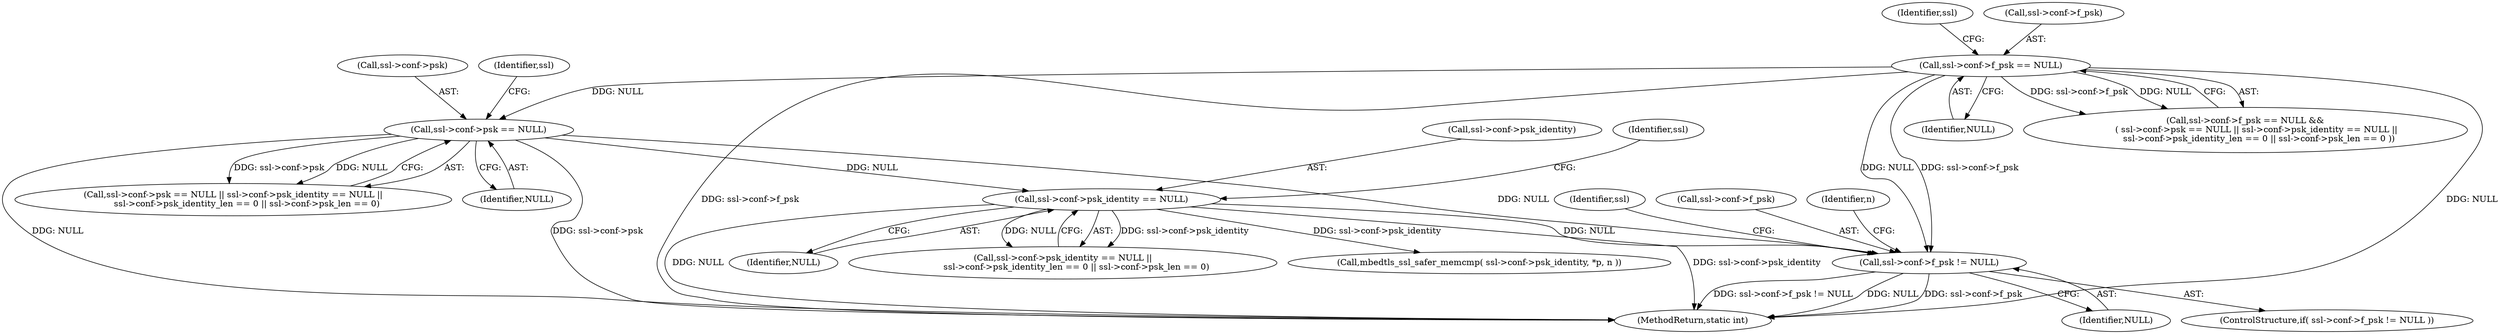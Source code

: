 digraph "0_mbedtls_83c9f495ffe70c7dd280b41fdfd4881485a3bc28@pointer" {
"1000210" [label="(Call,ssl->conf->f_psk != NULL)"];
"1000114" [label="(Call,ssl->conf->f_psk == NULL)"];
"1000130" [label="(Call,ssl->conf->psk_identity == NULL)"];
"1000122" [label="(Call,ssl->conf->psk == NULL)"];
"1000130" [label="(Call,ssl->conf->psk_identity == NULL)"];
"1000283" [label="(MethodReturn,static int)"];
"1000125" [label="(Identifier,ssl)"];
"1000223" [label="(Identifier,ssl)"];
"1000114" [label="(Call,ssl->conf->f_psk == NULL)"];
"1000136" [label="(Identifier,NULL)"];
"1000120" [label="(Identifier,NULL)"];
"1000115" [label="(Call,ssl->conf->f_psk)"];
"1000133" [label="(Identifier,ssl)"];
"1000113" [label="(Call,ssl->conf->f_psk == NULL &&\n        ( ssl->conf->psk == NULL || ssl->conf->psk_identity == NULL ||\n          ssl->conf->psk_identity_len == 0 || ssl->conf->psk_len == 0 ))"];
"1000141" [label="(Identifier,ssl)"];
"1000129" [label="(Call,ssl->conf->psk_identity == NULL ||\n          ssl->conf->psk_identity_len == 0 || ssl->conf->psk_len == 0)"];
"1000123" [label="(Call,ssl->conf->psk)"];
"1000131" [label="(Call,ssl->conf->psk_identity)"];
"1000211" [label="(Call,ssl->conf->f_psk)"];
"1000216" [label="(Identifier,NULL)"];
"1000128" [label="(Identifier,NULL)"];
"1000246" [label="(Call,mbedtls_ssl_safer_memcmp( ssl->conf->psk_identity, *p, n ))"];
"1000239" [label="(Identifier,n)"];
"1000210" [label="(Call,ssl->conf->f_psk != NULL)"];
"1000209" [label="(ControlStructure,if( ssl->conf->f_psk != NULL ))"];
"1000122" [label="(Call,ssl->conf->psk == NULL)"];
"1000121" [label="(Call,ssl->conf->psk == NULL || ssl->conf->psk_identity == NULL ||\n          ssl->conf->psk_identity_len == 0 || ssl->conf->psk_len == 0)"];
"1000210" -> "1000209"  [label="AST: "];
"1000210" -> "1000216"  [label="CFG: "];
"1000211" -> "1000210"  [label="AST: "];
"1000216" -> "1000210"  [label="AST: "];
"1000223" -> "1000210"  [label="CFG: "];
"1000239" -> "1000210"  [label="CFG: "];
"1000210" -> "1000283"  [label="DDG: ssl->conf->f_psk != NULL"];
"1000210" -> "1000283"  [label="DDG: NULL"];
"1000210" -> "1000283"  [label="DDG: ssl->conf->f_psk"];
"1000114" -> "1000210"  [label="DDG: ssl->conf->f_psk"];
"1000114" -> "1000210"  [label="DDG: NULL"];
"1000130" -> "1000210"  [label="DDG: NULL"];
"1000122" -> "1000210"  [label="DDG: NULL"];
"1000114" -> "1000113"  [label="AST: "];
"1000114" -> "1000120"  [label="CFG: "];
"1000115" -> "1000114"  [label="AST: "];
"1000120" -> "1000114"  [label="AST: "];
"1000125" -> "1000114"  [label="CFG: "];
"1000113" -> "1000114"  [label="CFG: "];
"1000114" -> "1000283"  [label="DDG: ssl->conf->f_psk"];
"1000114" -> "1000283"  [label="DDG: NULL"];
"1000114" -> "1000113"  [label="DDG: ssl->conf->f_psk"];
"1000114" -> "1000113"  [label="DDG: NULL"];
"1000114" -> "1000122"  [label="DDG: NULL"];
"1000130" -> "1000129"  [label="AST: "];
"1000130" -> "1000136"  [label="CFG: "];
"1000131" -> "1000130"  [label="AST: "];
"1000136" -> "1000130"  [label="AST: "];
"1000141" -> "1000130"  [label="CFG: "];
"1000129" -> "1000130"  [label="CFG: "];
"1000130" -> "1000283"  [label="DDG: NULL"];
"1000130" -> "1000283"  [label="DDG: ssl->conf->psk_identity"];
"1000130" -> "1000129"  [label="DDG: ssl->conf->psk_identity"];
"1000130" -> "1000129"  [label="DDG: NULL"];
"1000122" -> "1000130"  [label="DDG: NULL"];
"1000130" -> "1000246"  [label="DDG: ssl->conf->psk_identity"];
"1000122" -> "1000121"  [label="AST: "];
"1000122" -> "1000128"  [label="CFG: "];
"1000123" -> "1000122"  [label="AST: "];
"1000128" -> "1000122"  [label="AST: "];
"1000133" -> "1000122"  [label="CFG: "];
"1000121" -> "1000122"  [label="CFG: "];
"1000122" -> "1000283"  [label="DDG: ssl->conf->psk"];
"1000122" -> "1000283"  [label="DDG: NULL"];
"1000122" -> "1000121"  [label="DDG: ssl->conf->psk"];
"1000122" -> "1000121"  [label="DDG: NULL"];
}

